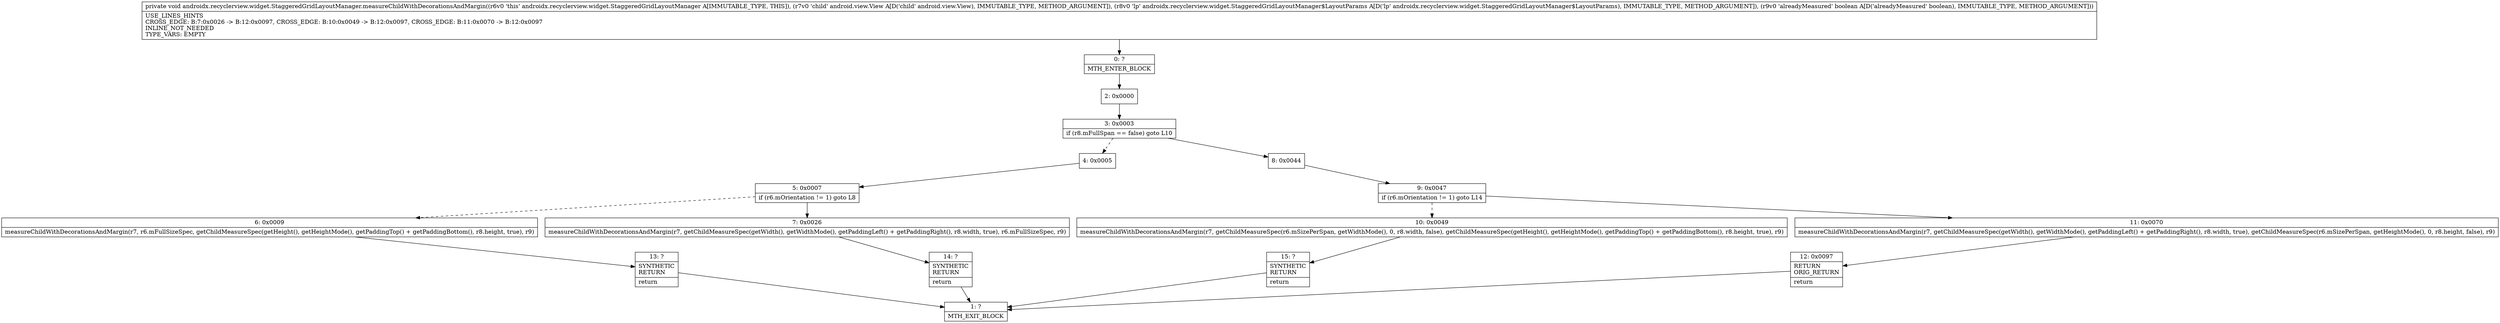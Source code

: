 digraph "CFG forandroidx.recyclerview.widget.StaggeredGridLayoutManager.measureChildWithDecorationsAndMargin(Landroid\/view\/View;Landroidx\/recyclerview\/widget\/StaggeredGridLayoutManager$LayoutParams;Z)V" {
Node_0 [shape=record,label="{0\:\ ?|MTH_ENTER_BLOCK\l}"];
Node_2 [shape=record,label="{2\:\ 0x0000}"];
Node_3 [shape=record,label="{3\:\ 0x0003|if (r8.mFullSpan == false) goto L10\l}"];
Node_4 [shape=record,label="{4\:\ 0x0005}"];
Node_5 [shape=record,label="{5\:\ 0x0007|if (r6.mOrientation != 1) goto L8\l}"];
Node_6 [shape=record,label="{6\:\ 0x0009|measureChildWithDecorationsAndMargin(r7, r6.mFullSizeSpec, getChildMeasureSpec(getHeight(), getHeightMode(), getPaddingTop() + getPaddingBottom(), r8.height, true), r9)\l}"];
Node_13 [shape=record,label="{13\:\ ?|SYNTHETIC\lRETURN\l|return\l}"];
Node_1 [shape=record,label="{1\:\ ?|MTH_EXIT_BLOCK\l}"];
Node_7 [shape=record,label="{7\:\ 0x0026|measureChildWithDecorationsAndMargin(r7, getChildMeasureSpec(getWidth(), getWidthMode(), getPaddingLeft() + getPaddingRight(), r8.width, true), r6.mFullSizeSpec, r9)\l}"];
Node_14 [shape=record,label="{14\:\ ?|SYNTHETIC\lRETURN\l|return\l}"];
Node_8 [shape=record,label="{8\:\ 0x0044}"];
Node_9 [shape=record,label="{9\:\ 0x0047|if (r6.mOrientation != 1) goto L14\l}"];
Node_10 [shape=record,label="{10\:\ 0x0049|measureChildWithDecorationsAndMargin(r7, getChildMeasureSpec(r6.mSizePerSpan, getWidthMode(), 0, r8.width, false), getChildMeasureSpec(getHeight(), getHeightMode(), getPaddingTop() + getPaddingBottom(), r8.height, true), r9)\l}"];
Node_15 [shape=record,label="{15\:\ ?|SYNTHETIC\lRETURN\l|return\l}"];
Node_11 [shape=record,label="{11\:\ 0x0070|measureChildWithDecorationsAndMargin(r7, getChildMeasureSpec(getWidth(), getWidthMode(), getPaddingLeft() + getPaddingRight(), r8.width, true), getChildMeasureSpec(r6.mSizePerSpan, getHeightMode(), 0, r8.height, false), r9)\l}"];
Node_12 [shape=record,label="{12\:\ 0x0097|RETURN\lORIG_RETURN\l|return\l}"];
MethodNode[shape=record,label="{private void androidx.recyclerview.widget.StaggeredGridLayoutManager.measureChildWithDecorationsAndMargin((r6v0 'this' androidx.recyclerview.widget.StaggeredGridLayoutManager A[IMMUTABLE_TYPE, THIS]), (r7v0 'child' android.view.View A[D('child' android.view.View), IMMUTABLE_TYPE, METHOD_ARGUMENT]), (r8v0 'lp' androidx.recyclerview.widget.StaggeredGridLayoutManager$LayoutParams A[D('lp' androidx.recyclerview.widget.StaggeredGridLayoutManager$LayoutParams), IMMUTABLE_TYPE, METHOD_ARGUMENT]), (r9v0 'alreadyMeasured' boolean A[D('alreadyMeasured' boolean), IMMUTABLE_TYPE, METHOD_ARGUMENT]))  | USE_LINES_HINTS\lCROSS_EDGE: B:7:0x0026 \-\> B:12:0x0097, CROSS_EDGE: B:10:0x0049 \-\> B:12:0x0097, CROSS_EDGE: B:11:0x0070 \-\> B:12:0x0097\lINLINE_NOT_NEEDED\lTYPE_VARS: EMPTY\l}"];
MethodNode -> Node_0;Node_0 -> Node_2;
Node_2 -> Node_3;
Node_3 -> Node_4[style=dashed];
Node_3 -> Node_8;
Node_4 -> Node_5;
Node_5 -> Node_6[style=dashed];
Node_5 -> Node_7;
Node_6 -> Node_13;
Node_13 -> Node_1;
Node_7 -> Node_14;
Node_14 -> Node_1;
Node_8 -> Node_9;
Node_9 -> Node_10[style=dashed];
Node_9 -> Node_11;
Node_10 -> Node_15;
Node_15 -> Node_1;
Node_11 -> Node_12;
Node_12 -> Node_1;
}

